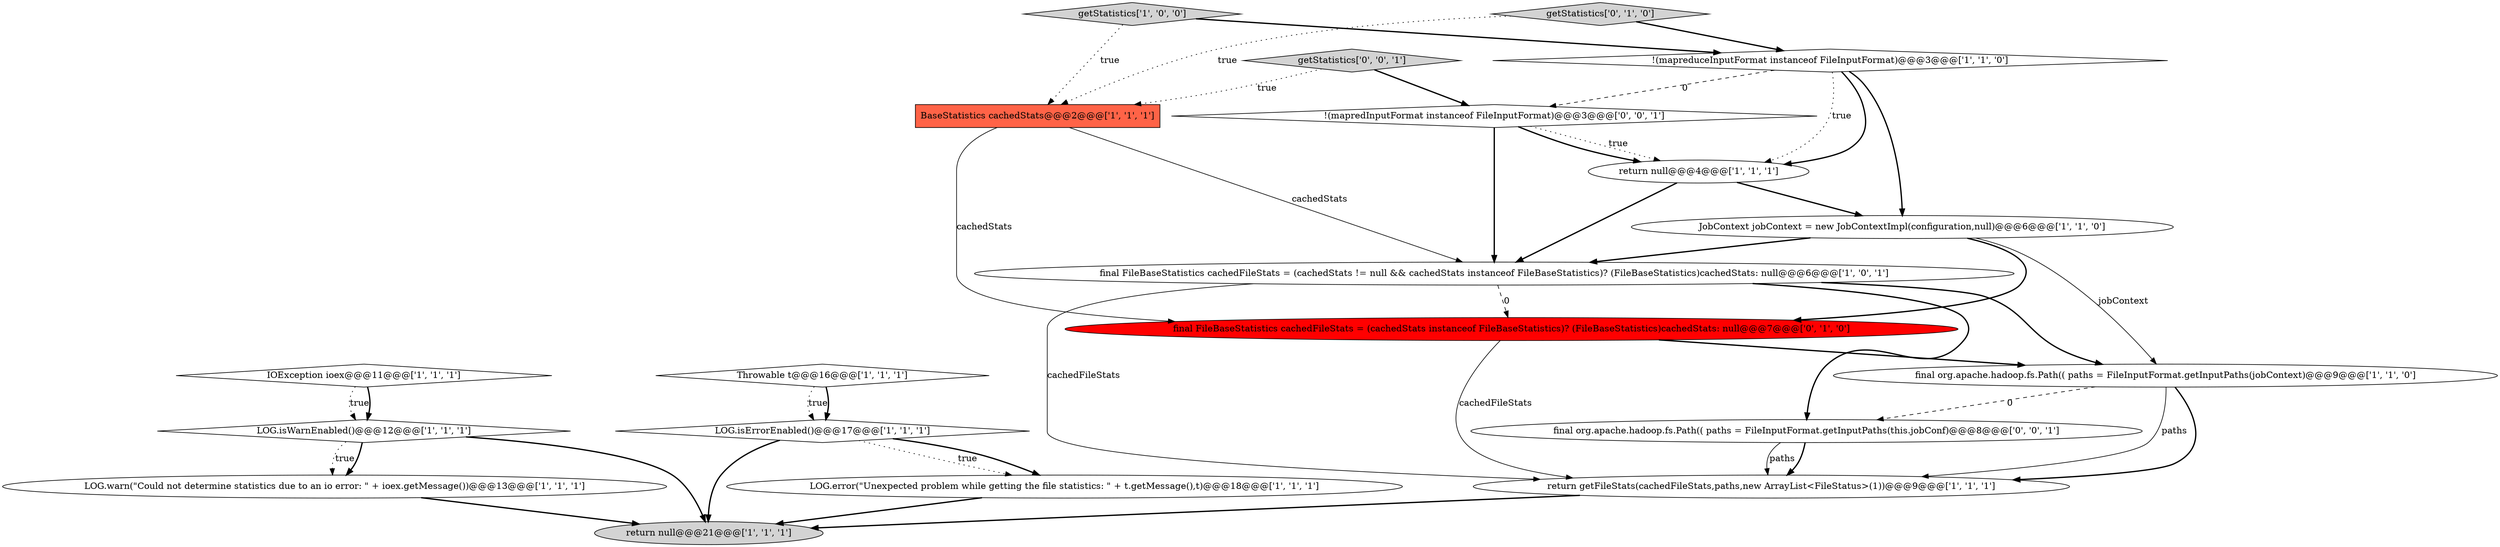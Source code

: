 digraph {
7 [style = filled, label = "LOG.warn(\"Could not determine statistics due to an io error: \" + ioex.getMessage())@@@13@@@['1', '1', '1']", fillcolor = white, shape = ellipse image = "AAA0AAABBB1BBB"];
10 [style = filled, label = "BaseStatistics cachedStats@@@2@@@['1', '1', '1']", fillcolor = tomato, shape = box image = "AAA0AAABBB1BBB"];
5 [style = filled, label = "LOG.isWarnEnabled()@@@12@@@['1', '1', '1']", fillcolor = white, shape = diamond image = "AAA0AAABBB1BBB"];
9 [style = filled, label = "JobContext jobContext = new JobContextImpl(configuration,null)@@@6@@@['1', '1', '0']", fillcolor = white, shape = ellipse image = "AAA0AAABBB1BBB"];
1 [style = filled, label = "!(mapreduceInputFormat instanceof FileInputFormat)@@@3@@@['1', '1', '0']", fillcolor = white, shape = diamond image = "AAA0AAABBB1BBB"];
11 [style = filled, label = "return null@@@21@@@['1', '1', '1']", fillcolor = lightgray, shape = ellipse image = "AAA0AAABBB1BBB"];
13 [style = filled, label = "IOException ioex@@@11@@@['1', '1', '1']", fillcolor = white, shape = diamond image = "AAA0AAABBB1BBB"];
17 [style = filled, label = "getStatistics['0', '0', '1']", fillcolor = lightgray, shape = diamond image = "AAA0AAABBB3BBB"];
4 [style = filled, label = "LOG.isErrorEnabled()@@@17@@@['1', '1', '1']", fillcolor = white, shape = diamond image = "AAA0AAABBB1BBB"];
19 [style = filled, label = "final org.apache.hadoop.fs.Path(( paths = FileInputFormat.getInputPaths(this.jobConf)@@@8@@@['0', '0', '1']", fillcolor = white, shape = ellipse image = "AAA0AAABBB3BBB"];
0 [style = filled, label = "return getFileStats(cachedFileStats,paths,new ArrayList<FileStatus>(1))@@@9@@@['1', '1', '1']", fillcolor = white, shape = ellipse image = "AAA0AAABBB1BBB"];
14 [style = filled, label = "getStatistics['1', '0', '0']", fillcolor = lightgray, shape = diamond image = "AAA0AAABBB1BBB"];
8 [style = filled, label = "LOG.error(\"Unexpected problem while getting the file statistics: \" + t.getMessage(),t)@@@18@@@['1', '1', '1']", fillcolor = white, shape = ellipse image = "AAA0AAABBB1BBB"];
15 [style = filled, label = "final FileBaseStatistics cachedFileStats = (cachedStats instanceof FileBaseStatistics)? (FileBaseStatistics)cachedStats: null@@@7@@@['0', '1', '0']", fillcolor = red, shape = ellipse image = "AAA1AAABBB2BBB"];
16 [style = filled, label = "getStatistics['0', '1', '0']", fillcolor = lightgray, shape = diamond image = "AAA0AAABBB2BBB"];
18 [style = filled, label = "!(mapredInputFormat instanceof FileInputFormat)@@@3@@@['0', '0', '1']", fillcolor = white, shape = diamond image = "AAA0AAABBB3BBB"];
12 [style = filled, label = "final org.apache.hadoop.fs.Path(( paths = FileInputFormat.getInputPaths(jobContext)@@@9@@@['1', '1', '0']", fillcolor = white, shape = ellipse image = "AAA0AAABBB1BBB"];
6 [style = filled, label = "return null@@@4@@@['1', '1', '1']", fillcolor = white, shape = ellipse image = "AAA0AAABBB1BBB"];
3 [style = filled, label = "Throwable t@@@16@@@['1', '1', '1']", fillcolor = white, shape = diamond image = "AAA0AAABBB1BBB"];
2 [style = filled, label = "final FileBaseStatistics cachedFileStats = (cachedStats != null && cachedStats instanceof FileBaseStatistics)? (FileBaseStatistics)cachedStats: null@@@6@@@['1', '0', '1']", fillcolor = white, shape = ellipse image = "AAA0AAABBB1BBB"];
7->11 [style = bold, label=""];
2->19 [style = bold, label=""];
9->2 [style = bold, label=""];
10->15 [style = solid, label="cachedStats"];
3->4 [style = dotted, label="true"];
4->8 [style = dotted, label="true"];
0->11 [style = bold, label=""];
13->5 [style = dotted, label="true"];
1->18 [style = dashed, label="0"];
18->2 [style = bold, label=""];
12->0 [style = bold, label=""];
3->4 [style = bold, label=""];
16->10 [style = dotted, label="true"];
14->10 [style = dotted, label="true"];
1->9 [style = bold, label=""];
2->12 [style = bold, label=""];
14->1 [style = bold, label=""];
19->0 [style = bold, label=""];
18->6 [style = dotted, label="true"];
6->2 [style = bold, label=""];
2->15 [style = dashed, label="0"];
17->10 [style = dotted, label="true"];
12->0 [style = solid, label="paths"];
1->6 [style = bold, label=""];
12->19 [style = dashed, label="0"];
16->1 [style = bold, label=""];
18->6 [style = bold, label=""];
10->2 [style = solid, label="cachedStats"];
5->7 [style = dotted, label="true"];
9->15 [style = bold, label=""];
13->5 [style = bold, label=""];
5->7 [style = bold, label=""];
1->6 [style = dotted, label="true"];
4->8 [style = bold, label=""];
5->11 [style = bold, label=""];
15->12 [style = bold, label=""];
9->12 [style = solid, label="jobContext"];
2->0 [style = solid, label="cachedFileStats"];
6->9 [style = bold, label=""];
4->11 [style = bold, label=""];
8->11 [style = bold, label=""];
15->0 [style = solid, label="cachedFileStats"];
19->0 [style = solid, label="paths"];
17->18 [style = bold, label=""];
}
